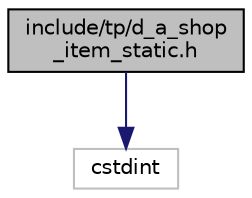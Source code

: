 digraph "include/tp/d_a_shop_item_static.h"
{
 // LATEX_PDF_SIZE
  edge [fontname="Helvetica",fontsize="10",labelfontname="Helvetica",labelfontsize="10"];
  node [fontname="Helvetica",fontsize="10",shape=record];
  Node1 [label="include/tp/d_a_shop\l_item_static.h",height=0.2,width=0.4,color="black", fillcolor="grey75", style="filled", fontcolor="black",tooltip="Holds definitions about the d_a_alink field."];
  Node1 -> Node2 [color="midnightblue",fontsize="10",style="solid",fontname="Helvetica"];
  Node2 [label="cstdint",height=0.2,width=0.4,color="grey75", fillcolor="white", style="filled",tooltip=" "];
}

